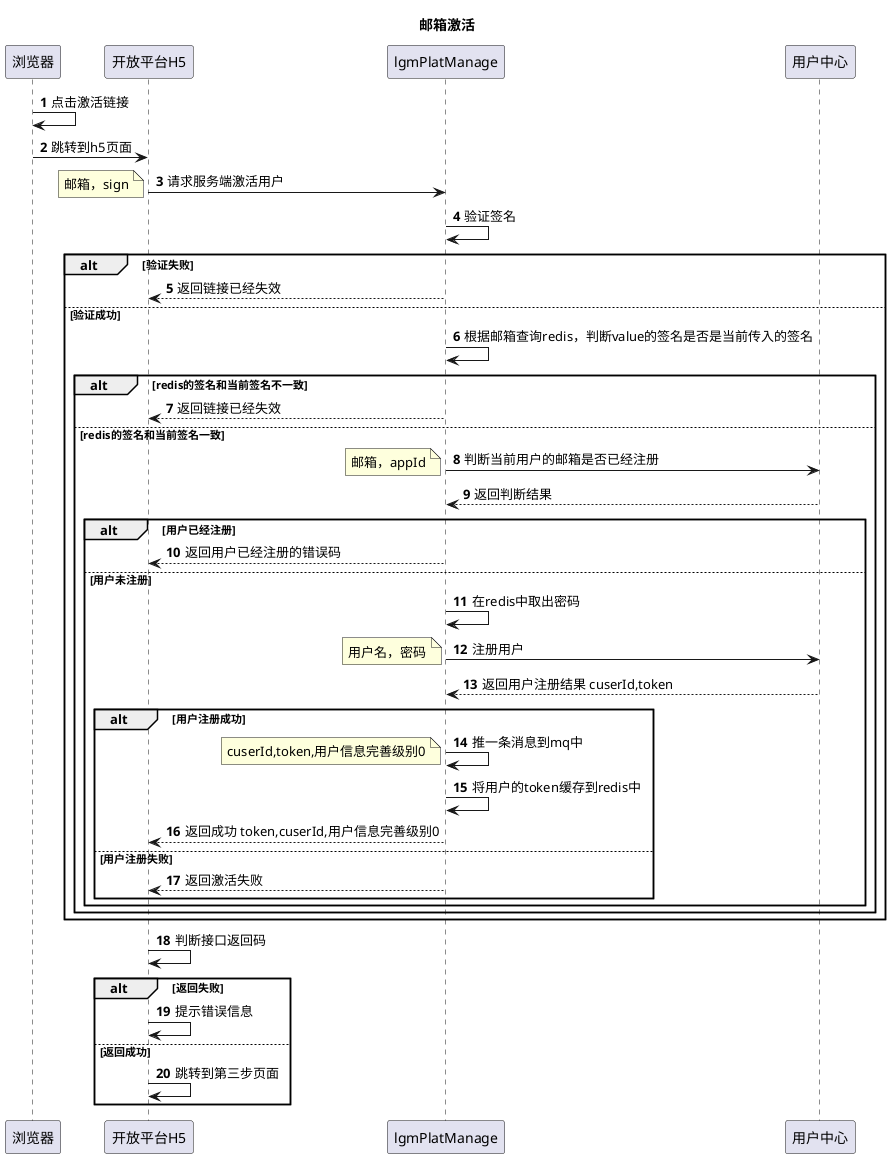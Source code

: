 @startuml
title:邮箱激活
autonumber
participant  浏览器 as 浏览器
participant  开放平台H5 as H5
participant  lgmPlatManage as MANAGE
participant  用户中心 as UC
浏览器->浏览器:点击激活链接
浏览器->H5:跳转到h5页面
H5->MANAGE:请求服务端激活用户
note left:邮箱，sign
MANAGE->MANAGE:验证签名
alt 验证失败
MANAGE-->H5:返回链接已经失效
else 验证成功
MANAGE->MANAGE:根据邮箱查询redis，判断value的签名是否是当前传入的签名
alt redis的签名和当前签名不一致
MANAGE-->H5:返回链接已经失效
else redis的签名和当前签名一致
MANAGE->UC:判断当前用户的邮箱是否已经注册
note left:邮箱，appId
UC-->MANAGE:返回判断结果
alt 用户已经注册
MANAGE-->H5:返回用户已经注册的错误码
else 用户未注册
MANAGE->MANAGE:在redis中取出密码
MANAGE->UC:注册用户
note left:用户名，密码
UC-->MANAGE:返回用户注册结果 cuserId,token
alt 用户注册成功
MANAGE->MANAGE:推一条消息到mq中
note left:cuserId,token,用户信息完善级别0
MANAGE->MANAGE:将用户的token缓存到redis中
MANAGE-->H5:返回成功 token,cuserId,用户信息完善级别0
else 用户注册失败
MANAGE-->H5:返回激活失败
end
end
end
end
H5->H5:判断接口返回码
alt 返回失败
H5->H5: 提示错误信息
else 返回成功
H5->H5:跳转到第三步页面
end


@enduml